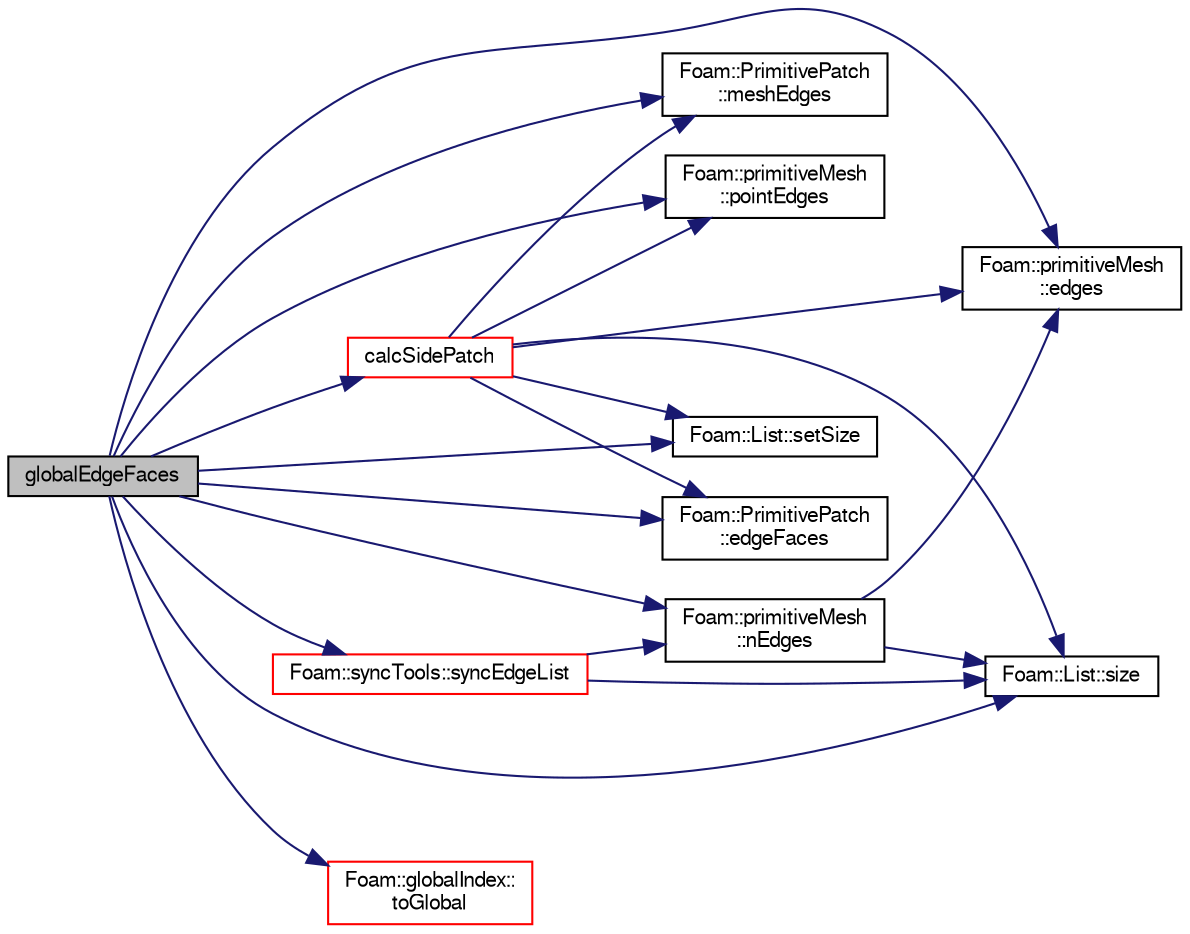 digraph "globalEdgeFaces"
{
  bgcolor="transparent";
  edge [fontname="FreeSans",fontsize="10",labelfontname="FreeSans",labelfontsize="10"];
  node [fontname="FreeSans",fontsize="10",shape=record];
  rankdir="LR";
  Node1645 [label="globalEdgeFaces",height=0.2,width=0.4,color="black", fillcolor="grey75", style="filled", fontcolor="black"];
  Node1645 -> Node1646 [color="midnightblue",fontsize="10",style="solid",fontname="FreeSans"];
  Node1646 [label="calcSidePatch",height=0.2,width=0.4,color="red",URL="$a21626.html#a25346f181e6f56df9a1839ff94eea581",tooltip="Boundary edges get extruded into boundary faces. Determine patch. "];
  Node1646 -> Node1648 [color="midnightblue",fontsize="10",style="solid",fontname="FreeSans"];
  Node1648 [label="Foam::PrimitivePatch\l::meshEdges",height=0.2,width=0.4,color="black",URL="$a27538.html#a3c91e7d5baf71c37da45885242cd1c7d",tooltip="Return labels of patch edges in the global edge list using. "];
  Node1646 -> Node1649 [color="midnightblue",fontsize="10",style="solid",fontname="FreeSans"];
  Node1649 [label="Foam::primitiveMesh\l::edges",height=0.2,width=0.4,color="black",URL="$a27530.html#a21d764179912ddda5c6f95193c289846",tooltip="Return mesh edges. Uses calcEdges. "];
  Node1646 -> Node1650 [color="midnightblue",fontsize="10",style="solid",fontname="FreeSans"];
  Node1650 [label="Foam::primitiveMesh\l::pointEdges",height=0.2,width=0.4,color="black",URL="$a27530.html#a219060536b044c749e6178283665d632"];
  Node1646 -> Node1651 [color="midnightblue",fontsize="10",style="solid",fontname="FreeSans"];
  Node1651 [label="Foam::List::setSize",height=0.2,width=0.4,color="black",URL="$a25694.html#aedb985ffeaf1bdbfeccc2a8730405703",tooltip="Reset size of List. "];
  Node1646 -> Node1654 [color="midnightblue",fontsize="10",style="solid",fontname="FreeSans"];
  Node1654 [label="Foam::List::size",height=0.2,width=0.4,color="black",URL="$a25694.html#a8a5f6fa29bd4b500caf186f60245b384",tooltip="Override size to be inconsistent with allocated storage. "];
  Node1646 -> Node1655 [color="midnightblue",fontsize="10",style="solid",fontname="FreeSans"];
  Node1655 [label="Foam::PrimitivePatch\l::edgeFaces",height=0.2,width=0.4,color="black",URL="$a27538.html#ad38ecd2902727a890ebd437731c271c8",tooltip="Return edge-face addressing. "];
  Node1645 -> Node1655 [color="midnightblue",fontsize="10",style="solid",fontname="FreeSans"];
  Node1645 -> Node1649 [color="midnightblue",fontsize="10",style="solid",fontname="FreeSans"];
  Node1645 -> Node1648 [color="midnightblue",fontsize="10",style="solid",fontname="FreeSans"];
  Node1645 -> Node1709 [color="midnightblue",fontsize="10",style="solid",fontname="FreeSans"];
  Node1709 [label="Foam::primitiveMesh\l::nEdges",height=0.2,width=0.4,color="black",URL="$a27530.html#a086513bcff1a3f1684e1a3879dd90deb"];
  Node1709 -> Node1649 [color="midnightblue",fontsize="10",style="solid",fontname="FreeSans"];
  Node1709 -> Node1654 [color="midnightblue",fontsize="10",style="solid",fontname="FreeSans"];
  Node1645 -> Node1650 [color="midnightblue",fontsize="10",style="solid",fontname="FreeSans"];
  Node1645 -> Node1651 [color="midnightblue",fontsize="10",style="solid",fontname="FreeSans"];
  Node1645 -> Node1654 [color="midnightblue",fontsize="10",style="solid",fontname="FreeSans"];
  Node1645 -> Node2170 [color="midnightblue",fontsize="10",style="solid",fontname="FreeSans"];
  Node2170 [label="Foam::syncTools::syncEdgeList",height=0.2,width=0.4,color="red",URL="$a27502.html#a5ed3e64d2ef89e3823674727ea1b3d58",tooltip="Synchronize values on all mesh edges. "];
  Node2170 -> Node1654 [color="midnightblue",fontsize="10",style="solid",fontname="FreeSans"];
  Node2170 -> Node1709 [color="midnightblue",fontsize="10",style="solid",fontname="FreeSans"];
  Node1645 -> Node1661 [color="midnightblue",fontsize="10",style="solid",fontname="FreeSans"];
  Node1661 [label="Foam::globalIndex::\ltoGlobal",height=0.2,width=0.4,color="red",URL="$a27330.html#a6e3eb58016c27d6ea3dddea039e43ed5",tooltip="From local to global. "];
}
